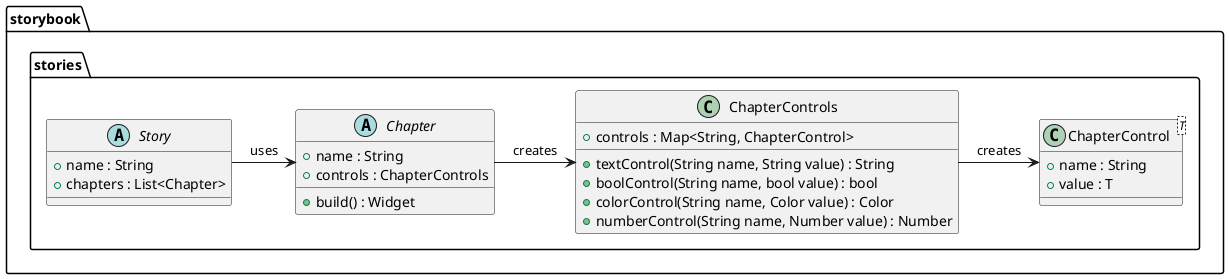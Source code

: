 @startuml metrics_storybook_class_diagram

package storybook {
    package stories {
        abstract class Story {
            + name : String
            + chapters : List<Chapter>
        }

        abstract class Chapter {
            + name : String
            + controls : ChapterControls

            + build() : Widget
        }

        class ChapterControls {
            + controls : Map<String, ChapterControl>

            + textControl(String name, String value) : String
            + boolControl(String name, bool value) : bool
            + colorControl(String name, Color value) : Color
            + numberControl(String name, Number value) : Number
        }

        class ChapterControl<T> {
            + name : String
            + value : T
        }
    }
}

Story -right-> Chapter : uses
Chapter -right-> ChapterControls : creates
ChapterControls -> ChapterControl : creates

@enduml
